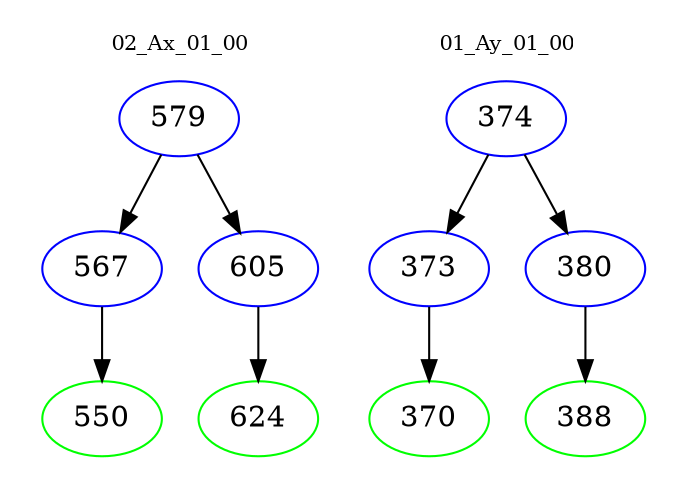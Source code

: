 digraph{
subgraph cluster_0 {
color = white
label = "02_Ax_01_00";
fontsize=10;
T0_579 [label="579", color="blue"]
T0_579 -> T0_567 [color="black"]
T0_567 [label="567", color="blue"]
T0_567 -> T0_550 [color="black"]
T0_550 [label="550", color="green"]
T0_579 -> T0_605 [color="black"]
T0_605 [label="605", color="blue"]
T0_605 -> T0_624 [color="black"]
T0_624 [label="624", color="green"]
}
subgraph cluster_1 {
color = white
label = "01_Ay_01_00";
fontsize=10;
T1_374 [label="374", color="blue"]
T1_374 -> T1_373 [color="black"]
T1_373 [label="373", color="blue"]
T1_373 -> T1_370 [color="black"]
T1_370 [label="370", color="green"]
T1_374 -> T1_380 [color="black"]
T1_380 [label="380", color="blue"]
T1_380 -> T1_388 [color="black"]
T1_388 [label="388", color="green"]
}
}
